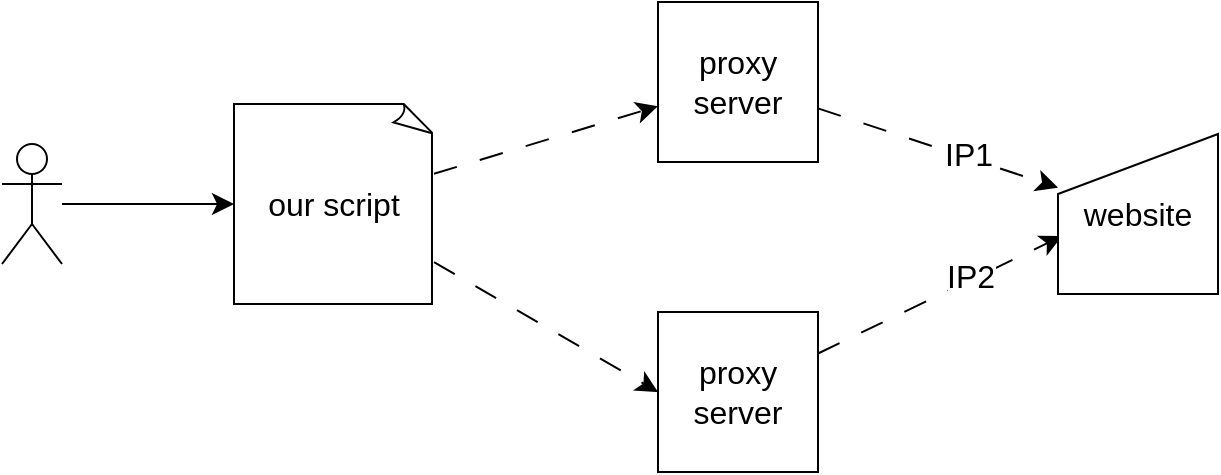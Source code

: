 <mxfile version="21.7.5" type="device">
  <diagram name="Page-1" id="VckUhsd7wdvhyUmcWN8E">
    <mxGraphModel dx="1523" dy="1242" grid="0" gridSize="10" guides="1" tooltips="1" connect="1" arrows="1" fold="1" page="0" pageScale="1" pageWidth="850" pageHeight="1100" math="0" shadow="0">
      <root>
        <mxCell id="0" />
        <mxCell id="1" parent="0" />
        <mxCell id="UACjsnFcftd3wg5-xkny-12" style="edgeStyle=none;curved=1;rounded=0;orthogonalLoop=1;jettySize=auto;html=1;fontSize=12;startSize=8;endSize=8;dashed=1;dashPattern=12 12;" edge="1" parent="1" source="UACjsnFcftd3wg5-xkny-1" target="UACjsnFcftd3wg5-xkny-11">
          <mxGeometry relative="1" as="geometry" />
        </mxCell>
        <mxCell id="UACjsnFcftd3wg5-xkny-14" value="IP1" style="edgeLabel;html=1;align=center;verticalAlign=middle;resizable=0;points=[];fontSize=16;" vertex="1" connectable="0" parent="UACjsnFcftd3wg5-xkny-12">
          <mxGeometry x="0.24" y="2" relative="1" as="geometry">
            <mxPoint as="offset" />
          </mxGeometry>
        </mxCell>
        <mxCell id="UACjsnFcftd3wg5-xkny-1" value="proxy server" style="whiteSpace=wrap;html=1;aspect=fixed;fontSize=16;" vertex="1" parent="1">
          <mxGeometry x="107" y="-135" width="80" height="80" as="geometry" />
        </mxCell>
        <mxCell id="UACjsnFcftd3wg5-xkny-13" style="edgeStyle=none;curved=1;rounded=0;orthogonalLoop=1;jettySize=auto;html=1;entryX=0.025;entryY=0.638;entryDx=0;entryDy=0;entryPerimeter=0;fontSize=12;startSize=8;endSize=8;dashed=1;dashPattern=12 12;" edge="1" parent="1" source="UACjsnFcftd3wg5-xkny-2" target="UACjsnFcftd3wg5-xkny-11">
          <mxGeometry relative="1" as="geometry" />
        </mxCell>
        <mxCell id="UACjsnFcftd3wg5-xkny-15" value="IP2" style="edgeLabel;html=1;align=center;verticalAlign=middle;resizable=0;points=[];fontSize=16;" vertex="1" connectable="0" parent="UACjsnFcftd3wg5-xkny-13">
          <mxGeometry x="0.246" y="2" relative="1" as="geometry">
            <mxPoint y="-1" as="offset" />
          </mxGeometry>
        </mxCell>
        <mxCell id="UACjsnFcftd3wg5-xkny-2" value="proxy server" style="whiteSpace=wrap;html=1;aspect=fixed;fontSize=16;" vertex="1" parent="1">
          <mxGeometry x="107" y="20" width="80" height="80" as="geometry" />
        </mxCell>
        <mxCell id="UACjsnFcftd3wg5-xkny-6" style="edgeStyle=none;curved=1;rounded=0;orthogonalLoop=1;jettySize=auto;html=1;fontSize=12;startSize=8;endSize=8;dashed=1;dashPattern=12 12;" edge="1" parent="1" source="UACjsnFcftd3wg5-xkny-5" target="UACjsnFcftd3wg5-xkny-1">
          <mxGeometry relative="1" as="geometry" />
        </mxCell>
        <mxCell id="UACjsnFcftd3wg5-xkny-7" style="edgeStyle=none;curved=1;rounded=0;orthogonalLoop=1;jettySize=auto;html=1;entryX=0;entryY=0.5;entryDx=0;entryDy=0;fontSize=12;startSize=8;endSize=8;dashed=1;dashPattern=12 12;" edge="1" parent="1" source="UACjsnFcftd3wg5-xkny-5" target="UACjsnFcftd3wg5-xkny-2">
          <mxGeometry relative="1" as="geometry" />
        </mxCell>
        <mxCell id="UACjsnFcftd3wg5-xkny-5" value="our script" style="whiteSpace=wrap;html=1;shape=mxgraph.basic.document;fontSize=16;" vertex="1" parent="1">
          <mxGeometry x="-105" y="-84" width="100" height="100" as="geometry" />
        </mxCell>
        <mxCell id="UACjsnFcftd3wg5-xkny-10" style="edgeStyle=none;curved=1;rounded=0;orthogonalLoop=1;jettySize=auto;html=1;entryX=0;entryY=0.5;entryDx=0;entryDy=0;entryPerimeter=0;fontSize=12;startSize=8;endSize=8;" edge="1" parent="1" source="UACjsnFcftd3wg5-xkny-8" target="UACjsnFcftd3wg5-xkny-5">
          <mxGeometry relative="1" as="geometry" />
        </mxCell>
        <mxCell id="UACjsnFcftd3wg5-xkny-8" value="" style="shape=umlActor;verticalLabelPosition=bottom;verticalAlign=top;html=1;outlineConnect=0;fontSize=16;" vertex="1" parent="1">
          <mxGeometry x="-221" y="-64" width="30" height="60" as="geometry" />
        </mxCell>
        <mxCell id="UACjsnFcftd3wg5-xkny-11" value="website" style="shape=manualInput;whiteSpace=wrap;html=1;fontSize=16;" vertex="1" parent="1">
          <mxGeometry x="307" y="-69" width="80" height="80" as="geometry" />
        </mxCell>
      </root>
    </mxGraphModel>
  </diagram>
</mxfile>
